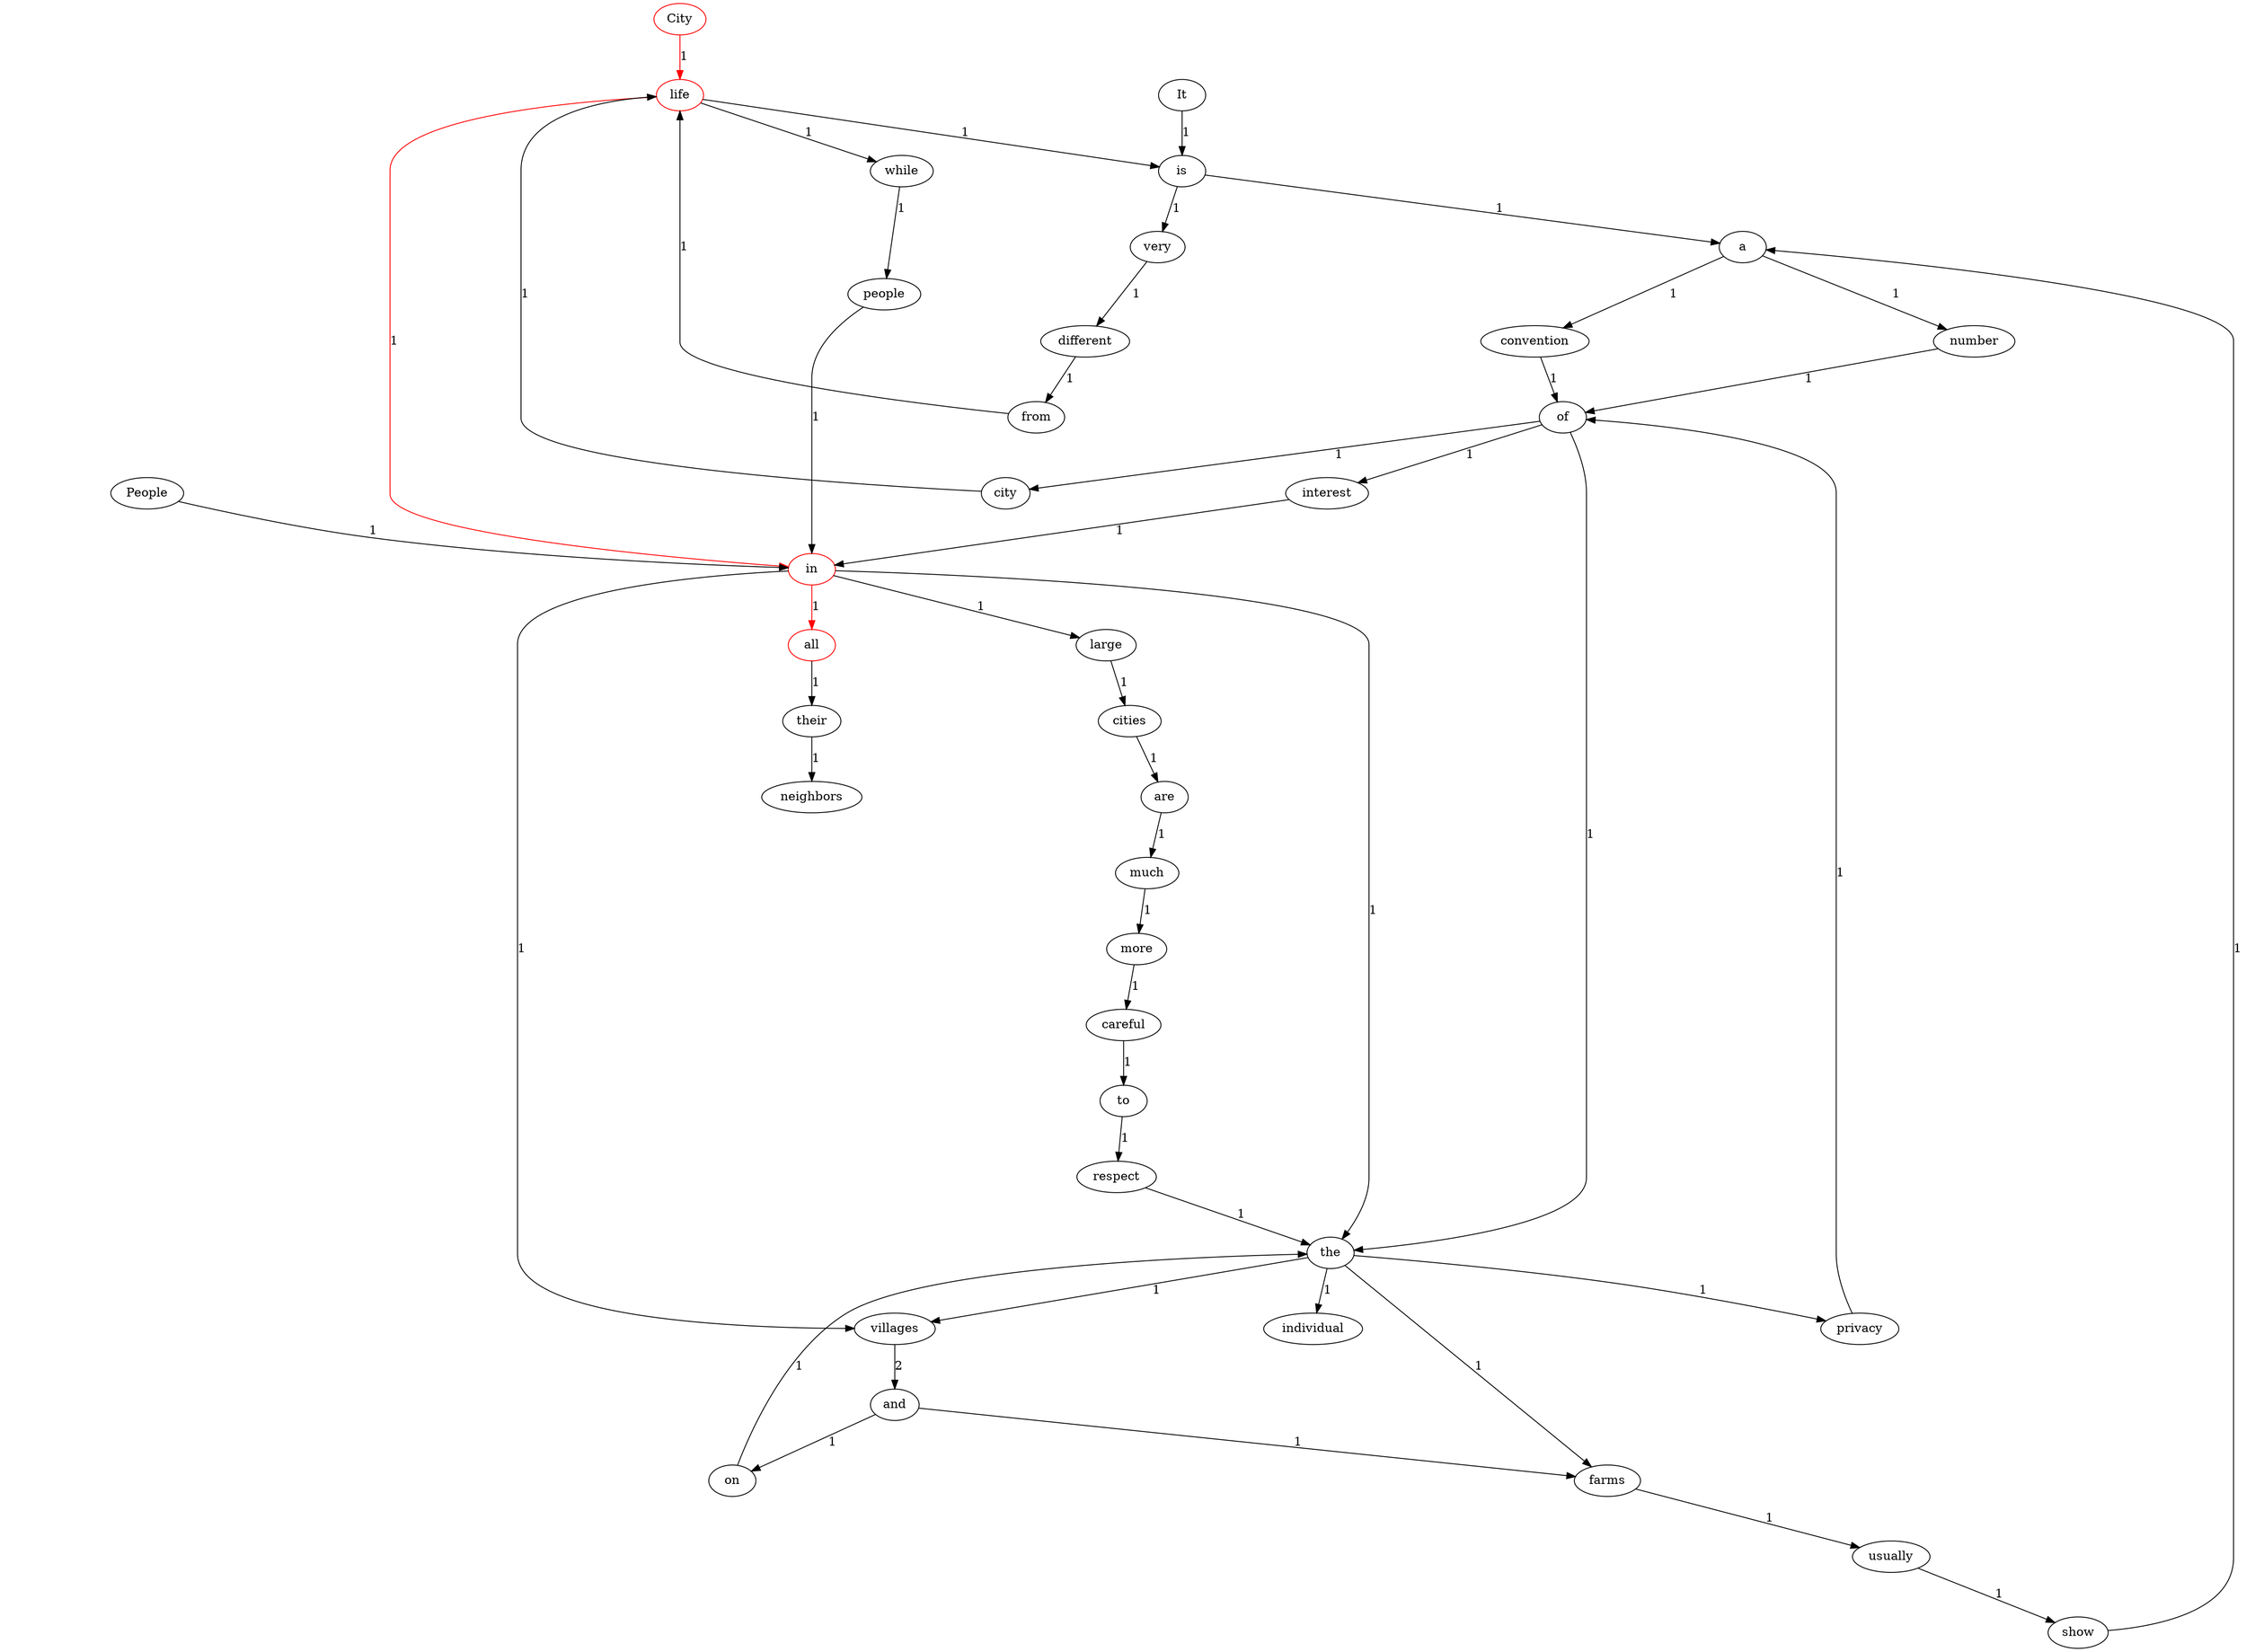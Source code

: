 digraph G {
graph [ratio=0.75];City[color=red];
life[color=red];
is[color=black];
very[color=black];
different[color=black];
from[color=black];
in[color=red];
the[color=black];
villages[color=black];
and[color=black];
on[color=black];
farms[color=black];
People[color=black];
large[color=black];
cities[color=black];
are[color=black];
much[color=black];
more[color=black];
careful[color=black];
to[color=black];
respect[color=black];
privacy[color=black];
of[color=black];
individual[color=black];
It[color=black];
a[color=black];
convention[color=black];
city[color=black];
while[color=black];
people[color=black];
usually[color=black];
show[color=black];
number[color=black];
interest[color=black];
all[color=red];
their[color=black];
neighbors[color=black];
City->life[label=1, color=red];
life->is[label=1, color=black];
life->in[label=1, color=red];
life->while[label=1, color=black];
is->very[label=1, color=black];
is->a[label=1, color=black];
very->different[label=1, color=black];
different->from[label=1, color=black];
from->life[label=1, color=black];
in->the[label=1, color=black];
in->large[label=1, color=black];
in->villages[label=1, color=black];
in->all[label=1, color=red];
the->villages[label=1, color=black];
the->farms[label=1, color=black];
the->privacy[label=1, color=black];
the->individual[label=1, color=black];
villages->and[label=2, color=black];
and->on[label=1, color=black];
and->farms[label=1, color=black];
on->the[label=1, color=black];
farms->usually[label=1, color=black];
People->in[label=1, color=black];
large->cities[label=1, color=black];
cities->are[label=1, color=black];
are->much[label=1, color=black];
much->more[label=1, color=black];
more->careful[label=1, color=black];
careful->to[label=1, color=black];
to->respect[label=1, color=black];
respect->the[label=1, color=black];
privacy->of[label=1, color=black];
of->the[label=1, color=black];
of->city[label=1, color=black];
of->interest[label=1, color=black];
It->is[label=1, color=black];
a->convention[label=1, color=black];
a->number[label=1, color=black];
convention->of[label=1, color=black];
city->life[label=1, color=black];
while->people[label=1, color=black];
people->in[label=1, color=black];
usually->show[label=1, color=black];
show->a[label=1, color=black];
number->of[label=1, color=black];
interest->in[label=1, color=black];
all->their[label=1, color=black];
their->neighbors[label=1, color=black];
}
